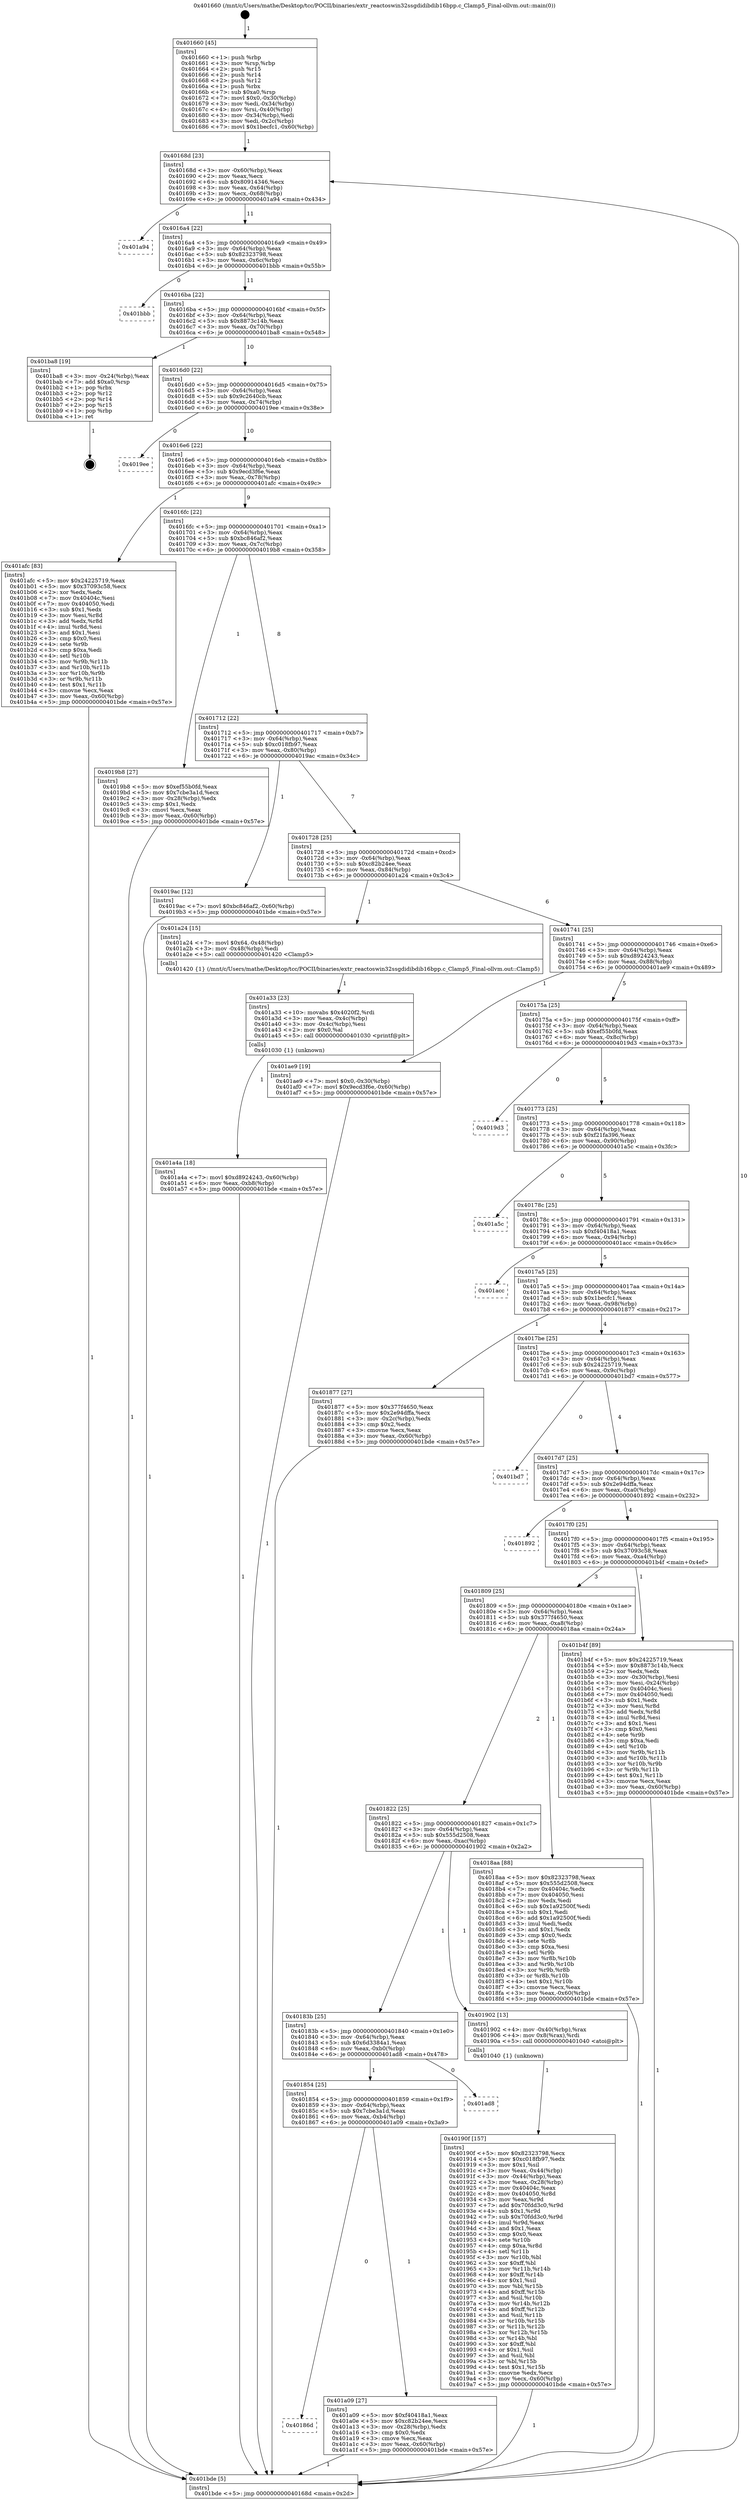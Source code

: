 digraph "0x401660" {
  label = "0x401660 (/mnt/c/Users/mathe/Desktop/tcc/POCII/binaries/extr_reactoswin32ssgdidibdib16bpp.c_Clamp5_Final-ollvm.out::main(0))"
  labelloc = "t"
  node[shape=record]

  Entry [label="",width=0.3,height=0.3,shape=circle,fillcolor=black,style=filled]
  "0x40168d" [label="{
     0x40168d [23]\l
     | [instrs]\l
     &nbsp;&nbsp;0x40168d \<+3\>: mov -0x60(%rbp),%eax\l
     &nbsp;&nbsp;0x401690 \<+2\>: mov %eax,%ecx\l
     &nbsp;&nbsp;0x401692 \<+6\>: sub $0x80914346,%ecx\l
     &nbsp;&nbsp;0x401698 \<+3\>: mov %eax,-0x64(%rbp)\l
     &nbsp;&nbsp;0x40169b \<+3\>: mov %ecx,-0x68(%rbp)\l
     &nbsp;&nbsp;0x40169e \<+6\>: je 0000000000401a94 \<main+0x434\>\l
  }"]
  "0x401a94" [label="{
     0x401a94\l
  }", style=dashed]
  "0x4016a4" [label="{
     0x4016a4 [22]\l
     | [instrs]\l
     &nbsp;&nbsp;0x4016a4 \<+5\>: jmp 00000000004016a9 \<main+0x49\>\l
     &nbsp;&nbsp;0x4016a9 \<+3\>: mov -0x64(%rbp),%eax\l
     &nbsp;&nbsp;0x4016ac \<+5\>: sub $0x82323798,%eax\l
     &nbsp;&nbsp;0x4016b1 \<+3\>: mov %eax,-0x6c(%rbp)\l
     &nbsp;&nbsp;0x4016b4 \<+6\>: je 0000000000401bbb \<main+0x55b\>\l
  }"]
  Exit [label="",width=0.3,height=0.3,shape=circle,fillcolor=black,style=filled,peripheries=2]
  "0x401bbb" [label="{
     0x401bbb\l
  }", style=dashed]
  "0x4016ba" [label="{
     0x4016ba [22]\l
     | [instrs]\l
     &nbsp;&nbsp;0x4016ba \<+5\>: jmp 00000000004016bf \<main+0x5f\>\l
     &nbsp;&nbsp;0x4016bf \<+3\>: mov -0x64(%rbp),%eax\l
     &nbsp;&nbsp;0x4016c2 \<+5\>: sub $0x8873c14b,%eax\l
     &nbsp;&nbsp;0x4016c7 \<+3\>: mov %eax,-0x70(%rbp)\l
     &nbsp;&nbsp;0x4016ca \<+6\>: je 0000000000401ba8 \<main+0x548\>\l
  }"]
  "0x401a4a" [label="{
     0x401a4a [18]\l
     | [instrs]\l
     &nbsp;&nbsp;0x401a4a \<+7\>: movl $0xd8924243,-0x60(%rbp)\l
     &nbsp;&nbsp;0x401a51 \<+6\>: mov %eax,-0xb8(%rbp)\l
     &nbsp;&nbsp;0x401a57 \<+5\>: jmp 0000000000401bde \<main+0x57e\>\l
  }"]
  "0x401ba8" [label="{
     0x401ba8 [19]\l
     | [instrs]\l
     &nbsp;&nbsp;0x401ba8 \<+3\>: mov -0x24(%rbp),%eax\l
     &nbsp;&nbsp;0x401bab \<+7\>: add $0xa0,%rsp\l
     &nbsp;&nbsp;0x401bb2 \<+1\>: pop %rbx\l
     &nbsp;&nbsp;0x401bb3 \<+2\>: pop %r12\l
     &nbsp;&nbsp;0x401bb5 \<+2\>: pop %r14\l
     &nbsp;&nbsp;0x401bb7 \<+2\>: pop %r15\l
     &nbsp;&nbsp;0x401bb9 \<+1\>: pop %rbp\l
     &nbsp;&nbsp;0x401bba \<+1\>: ret\l
  }"]
  "0x4016d0" [label="{
     0x4016d0 [22]\l
     | [instrs]\l
     &nbsp;&nbsp;0x4016d0 \<+5\>: jmp 00000000004016d5 \<main+0x75\>\l
     &nbsp;&nbsp;0x4016d5 \<+3\>: mov -0x64(%rbp),%eax\l
     &nbsp;&nbsp;0x4016d8 \<+5\>: sub $0x9c2640cb,%eax\l
     &nbsp;&nbsp;0x4016dd \<+3\>: mov %eax,-0x74(%rbp)\l
     &nbsp;&nbsp;0x4016e0 \<+6\>: je 00000000004019ee \<main+0x38e\>\l
  }"]
  "0x401a33" [label="{
     0x401a33 [23]\l
     | [instrs]\l
     &nbsp;&nbsp;0x401a33 \<+10\>: movabs $0x4020f2,%rdi\l
     &nbsp;&nbsp;0x401a3d \<+3\>: mov %eax,-0x4c(%rbp)\l
     &nbsp;&nbsp;0x401a40 \<+3\>: mov -0x4c(%rbp),%esi\l
     &nbsp;&nbsp;0x401a43 \<+2\>: mov $0x0,%al\l
     &nbsp;&nbsp;0x401a45 \<+5\>: call 0000000000401030 \<printf@plt\>\l
     | [calls]\l
     &nbsp;&nbsp;0x401030 \{1\} (unknown)\l
  }"]
  "0x4019ee" [label="{
     0x4019ee\l
  }", style=dashed]
  "0x4016e6" [label="{
     0x4016e6 [22]\l
     | [instrs]\l
     &nbsp;&nbsp;0x4016e6 \<+5\>: jmp 00000000004016eb \<main+0x8b\>\l
     &nbsp;&nbsp;0x4016eb \<+3\>: mov -0x64(%rbp),%eax\l
     &nbsp;&nbsp;0x4016ee \<+5\>: sub $0x9ecd3f6e,%eax\l
     &nbsp;&nbsp;0x4016f3 \<+3\>: mov %eax,-0x78(%rbp)\l
     &nbsp;&nbsp;0x4016f6 \<+6\>: je 0000000000401afc \<main+0x49c\>\l
  }"]
  "0x40186d" [label="{
     0x40186d\l
  }", style=dashed]
  "0x401afc" [label="{
     0x401afc [83]\l
     | [instrs]\l
     &nbsp;&nbsp;0x401afc \<+5\>: mov $0x24225719,%eax\l
     &nbsp;&nbsp;0x401b01 \<+5\>: mov $0x37093c58,%ecx\l
     &nbsp;&nbsp;0x401b06 \<+2\>: xor %edx,%edx\l
     &nbsp;&nbsp;0x401b08 \<+7\>: mov 0x40404c,%esi\l
     &nbsp;&nbsp;0x401b0f \<+7\>: mov 0x404050,%edi\l
     &nbsp;&nbsp;0x401b16 \<+3\>: sub $0x1,%edx\l
     &nbsp;&nbsp;0x401b19 \<+3\>: mov %esi,%r8d\l
     &nbsp;&nbsp;0x401b1c \<+3\>: add %edx,%r8d\l
     &nbsp;&nbsp;0x401b1f \<+4\>: imul %r8d,%esi\l
     &nbsp;&nbsp;0x401b23 \<+3\>: and $0x1,%esi\l
     &nbsp;&nbsp;0x401b26 \<+3\>: cmp $0x0,%esi\l
     &nbsp;&nbsp;0x401b29 \<+4\>: sete %r9b\l
     &nbsp;&nbsp;0x401b2d \<+3\>: cmp $0xa,%edi\l
     &nbsp;&nbsp;0x401b30 \<+4\>: setl %r10b\l
     &nbsp;&nbsp;0x401b34 \<+3\>: mov %r9b,%r11b\l
     &nbsp;&nbsp;0x401b37 \<+3\>: and %r10b,%r11b\l
     &nbsp;&nbsp;0x401b3a \<+3\>: xor %r10b,%r9b\l
     &nbsp;&nbsp;0x401b3d \<+3\>: or %r9b,%r11b\l
     &nbsp;&nbsp;0x401b40 \<+4\>: test $0x1,%r11b\l
     &nbsp;&nbsp;0x401b44 \<+3\>: cmovne %ecx,%eax\l
     &nbsp;&nbsp;0x401b47 \<+3\>: mov %eax,-0x60(%rbp)\l
     &nbsp;&nbsp;0x401b4a \<+5\>: jmp 0000000000401bde \<main+0x57e\>\l
  }"]
  "0x4016fc" [label="{
     0x4016fc [22]\l
     | [instrs]\l
     &nbsp;&nbsp;0x4016fc \<+5\>: jmp 0000000000401701 \<main+0xa1\>\l
     &nbsp;&nbsp;0x401701 \<+3\>: mov -0x64(%rbp),%eax\l
     &nbsp;&nbsp;0x401704 \<+5\>: sub $0xbc846af2,%eax\l
     &nbsp;&nbsp;0x401709 \<+3\>: mov %eax,-0x7c(%rbp)\l
     &nbsp;&nbsp;0x40170c \<+6\>: je 00000000004019b8 \<main+0x358\>\l
  }"]
  "0x401a09" [label="{
     0x401a09 [27]\l
     | [instrs]\l
     &nbsp;&nbsp;0x401a09 \<+5\>: mov $0xf40418a1,%eax\l
     &nbsp;&nbsp;0x401a0e \<+5\>: mov $0xc82b24ee,%ecx\l
     &nbsp;&nbsp;0x401a13 \<+3\>: mov -0x28(%rbp),%edx\l
     &nbsp;&nbsp;0x401a16 \<+3\>: cmp $0x0,%edx\l
     &nbsp;&nbsp;0x401a19 \<+3\>: cmove %ecx,%eax\l
     &nbsp;&nbsp;0x401a1c \<+3\>: mov %eax,-0x60(%rbp)\l
     &nbsp;&nbsp;0x401a1f \<+5\>: jmp 0000000000401bde \<main+0x57e\>\l
  }"]
  "0x4019b8" [label="{
     0x4019b8 [27]\l
     | [instrs]\l
     &nbsp;&nbsp;0x4019b8 \<+5\>: mov $0xef55b0fd,%eax\l
     &nbsp;&nbsp;0x4019bd \<+5\>: mov $0x7cbe3a1d,%ecx\l
     &nbsp;&nbsp;0x4019c2 \<+3\>: mov -0x28(%rbp),%edx\l
     &nbsp;&nbsp;0x4019c5 \<+3\>: cmp $0x1,%edx\l
     &nbsp;&nbsp;0x4019c8 \<+3\>: cmovl %ecx,%eax\l
     &nbsp;&nbsp;0x4019cb \<+3\>: mov %eax,-0x60(%rbp)\l
     &nbsp;&nbsp;0x4019ce \<+5\>: jmp 0000000000401bde \<main+0x57e\>\l
  }"]
  "0x401712" [label="{
     0x401712 [22]\l
     | [instrs]\l
     &nbsp;&nbsp;0x401712 \<+5\>: jmp 0000000000401717 \<main+0xb7\>\l
     &nbsp;&nbsp;0x401717 \<+3\>: mov -0x64(%rbp),%eax\l
     &nbsp;&nbsp;0x40171a \<+5\>: sub $0xc018fb97,%eax\l
     &nbsp;&nbsp;0x40171f \<+3\>: mov %eax,-0x80(%rbp)\l
     &nbsp;&nbsp;0x401722 \<+6\>: je 00000000004019ac \<main+0x34c\>\l
  }"]
  "0x401854" [label="{
     0x401854 [25]\l
     | [instrs]\l
     &nbsp;&nbsp;0x401854 \<+5\>: jmp 0000000000401859 \<main+0x1f9\>\l
     &nbsp;&nbsp;0x401859 \<+3\>: mov -0x64(%rbp),%eax\l
     &nbsp;&nbsp;0x40185c \<+5\>: sub $0x7cbe3a1d,%eax\l
     &nbsp;&nbsp;0x401861 \<+6\>: mov %eax,-0xb4(%rbp)\l
     &nbsp;&nbsp;0x401867 \<+6\>: je 0000000000401a09 \<main+0x3a9\>\l
  }"]
  "0x4019ac" [label="{
     0x4019ac [12]\l
     | [instrs]\l
     &nbsp;&nbsp;0x4019ac \<+7\>: movl $0xbc846af2,-0x60(%rbp)\l
     &nbsp;&nbsp;0x4019b3 \<+5\>: jmp 0000000000401bde \<main+0x57e\>\l
  }"]
  "0x401728" [label="{
     0x401728 [25]\l
     | [instrs]\l
     &nbsp;&nbsp;0x401728 \<+5\>: jmp 000000000040172d \<main+0xcd\>\l
     &nbsp;&nbsp;0x40172d \<+3\>: mov -0x64(%rbp),%eax\l
     &nbsp;&nbsp;0x401730 \<+5\>: sub $0xc82b24ee,%eax\l
     &nbsp;&nbsp;0x401735 \<+6\>: mov %eax,-0x84(%rbp)\l
     &nbsp;&nbsp;0x40173b \<+6\>: je 0000000000401a24 \<main+0x3c4\>\l
  }"]
  "0x401ad8" [label="{
     0x401ad8\l
  }", style=dashed]
  "0x401a24" [label="{
     0x401a24 [15]\l
     | [instrs]\l
     &nbsp;&nbsp;0x401a24 \<+7\>: movl $0x64,-0x48(%rbp)\l
     &nbsp;&nbsp;0x401a2b \<+3\>: mov -0x48(%rbp),%edi\l
     &nbsp;&nbsp;0x401a2e \<+5\>: call 0000000000401420 \<Clamp5\>\l
     | [calls]\l
     &nbsp;&nbsp;0x401420 \{1\} (/mnt/c/Users/mathe/Desktop/tcc/POCII/binaries/extr_reactoswin32ssgdidibdib16bpp.c_Clamp5_Final-ollvm.out::Clamp5)\l
  }"]
  "0x401741" [label="{
     0x401741 [25]\l
     | [instrs]\l
     &nbsp;&nbsp;0x401741 \<+5\>: jmp 0000000000401746 \<main+0xe6\>\l
     &nbsp;&nbsp;0x401746 \<+3\>: mov -0x64(%rbp),%eax\l
     &nbsp;&nbsp;0x401749 \<+5\>: sub $0xd8924243,%eax\l
     &nbsp;&nbsp;0x40174e \<+6\>: mov %eax,-0x88(%rbp)\l
     &nbsp;&nbsp;0x401754 \<+6\>: je 0000000000401ae9 \<main+0x489\>\l
  }"]
  "0x40190f" [label="{
     0x40190f [157]\l
     | [instrs]\l
     &nbsp;&nbsp;0x40190f \<+5\>: mov $0x82323798,%ecx\l
     &nbsp;&nbsp;0x401914 \<+5\>: mov $0xc018fb97,%edx\l
     &nbsp;&nbsp;0x401919 \<+3\>: mov $0x1,%sil\l
     &nbsp;&nbsp;0x40191c \<+3\>: mov %eax,-0x44(%rbp)\l
     &nbsp;&nbsp;0x40191f \<+3\>: mov -0x44(%rbp),%eax\l
     &nbsp;&nbsp;0x401922 \<+3\>: mov %eax,-0x28(%rbp)\l
     &nbsp;&nbsp;0x401925 \<+7\>: mov 0x40404c,%eax\l
     &nbsp;&nbsp;0x40192c \<+8\>: mov 0x404050,%r8d\l
     &nbsp;&nbsp;0x401934 \<+3\>: mov %eax,%r9d\l
     &nbsp;&nbsp;0x401937 \<+7\>: add $0x70fdd3c0,%r9d\l
     &nbsp;&nbsp;0x40193e \<+4\>: sub $0x1,%r9d\l
     &nbsp;&nbsp;0x401942 \<+7\>: sub $0x70fdd3c0,%r9d\l
     &nbsp;&nbsp;0x401949 \<+4\>: imul %r9d,%eax\l
     &nbsp;&nbsp;0x40194d \<+3\>: and $0x1,%eax\l
     &nbsp;&nbsp;0x401950 \<+3\>: cmp $0x0,%eax\l
     &nbsp;&nbsp;0x401953 \<+4\>: sete %r10b\l
     &nbsp;&nbsp;0x401957 \<+4\>: cmp $0xa,%r8d\l
     &nbsp;&nbsp;0x40195b \<+4\>: setl %r11b\l
     &nbsp;&nbsp;0x40195f \<+3\>: mov %r10b,%bl\l
     &nbsp;&nbsp;0x401962 \<+3\>: xor $0xff,%bl\l
     &nbsp;&nbsp;0x401965 \<+3\>: mov %r11b,%r14b\l
     &nbsp;&nbsp;0x401968 \<+4\>: xor $0xff,%r14b\l
     &nbsp;&nbsp;0x40196c \<+4\>: xor $0x1,%sil\l
     &nbsp;&nbsp;0x401970 \<+3\>: mov %bl,%r15b\l
     &nbsp;&nbsp;0x401973 \<+4\>: and $0xff,%r15b\l
     &nbsp;&nbsp;0x401977 \<+3\>: and %sil,%r10b\l
     &nbsp;&nbsp;0x40197a \<+3\>: mov %r14b,%r12b\l
     &nbsp;&nbsp;0x40197d \<+4\>: and $0xff,%r12b\l
     &nbsp;&nbsp;0x401981 \<+3\>: and %sil,%r11b\l
     &nbsp;&nbsp;0x401984 \<+3\>: or %r10b,%r15b\l
     &nbsp;&nbsp;0x401987 \<+3\>: or %r11b,%r12b\l
     &nbsp;&nbsp;0x40198a \<+3\>: xor %r12b,%r15b\l
     &nbsp;&nbsp;0x40198d \<+3\>: or %r14b,%bl\l
     &nbsp;&nbsp;0x401990 \<+3\>: xor $0xff,%bl\l
     &nbsp;&nbsp;0x401993 \<+4\>: or $0x1,%sil\l
     &nbsp;&nbsp;0x401997 \<+3\>: and %sil,%bl\l
     &nbsp;&nbsp;0x40199a \<+3\>: or %bl,%r15b\l
     &nbsp;&nbsp;0x40199d \<+4\>: test $0x1,%r15b\l
     &nbsp;&nbsp;0x4019a1 \<+3\>: cmovne %edx,%ecx\l
     &nbsp;&nbsp;0x4019a4 \<+3\>: mov %ecx,-0x60(%rbp)\l
     &nbsp;&nbsp;0x4019a7 \<+5\>: jmp 0000000000401bde \<main+0x57e\>\l
  }"]
  "0x401ae9" [label="{
     0x401ae9 [19]\l
     | [instrs]\l
     &nbsp;&nbsp;0x401ae9 \<+7\>: movl $0x0,-0x30(%rbp)\l
     &nbsp;&nbsp;0x401af0 \<+7\>: movl $0x9ecd3f6e,-0x60(%rbp)\l
     &nbsp;&nbsp;0x401af7 \<+5\>: jmp 0000000000401bde \<main+0x57e\>\l
  }"]
  "0x40175a" [label="{
     0x40175a [25]\l
     | [instrs]\l
     &nbsp;&nbsp;0x40175a \<+5\>: jmp 000000000040175f \<main+0xff\>\l
     &nbsp;&nbsp;0x40175f \<+3\>: mov -0x64(%rbp),%eax\l
     &nbsp;&nbsp;0x401762 \<+5\>: sub $0xef55b0fd,%eax\l
     &nbsp;&nbsp;0x401767 \<+6\>: mov %eax,-0x8c(%rbp)\l
     &nbsp;&nbsp;0x40176d \<+6\>: je 00000000004019d3 \<main+0x373\>\l
  }"]
  "0x40183b" [label="{
     0x40183b [25]\l
     | [instrs]\l
     &nbsp;&nbsp;0x40183b \<+5\>: jmp 0000000000401840 \<main+0x1e0\>\l
     &nbsp;&nbsp;0x401840 \<+3\>: mov -0x64(%rbp),%eax\l
     &nbsp;&nbsp;0x401843 \<+5\>: sub $0x6d3384a1,%eax\l
     &nbsp;&nbsp;0x401848 \<+6\>: mov %eax,-0xb0(%rbp)\l
     &nbsp;&nbsp;0x40184e \<+6\>: je 0000000000401ad8 \<main+0x478\>\l
  }"]
  "0x4019d3" [label="{
     0x4019d3\l
  }", style=dashed]
  "0x401773" [label="{
     0x401773 [25]\l
     | [instrs]\l
     &nbsp;&nbsp;0x401773 \<+5\>: jmp 0000000000401778 \<main+0x118\>\l
     &nbsp;&nbsp;0x401778 \<+3\>: mov -0x64(%rbp),%eax\l
     &nbsp;&nbsp;0x40177b \<+5\>: sub $0xf21fa396,%eax\l
     &nbsp;&nbsp;0x401780 \<+6\>: mov %eax,-0x90(%rbp)\l
     &nbsp;&nbsp;0x401786 \<+6\>: je 0000000000401a5c \<main+0x3fc\>\l
  }"]
  "0x401902" [label="{
     0x401902 [13]\l
     | [instrs]\l
     &nbsp;&nbsp;0x401902 \<+4\>: mov -0x40(%rbp),%rax\l
     &nbsp;&nbsp;0x401906 \<+4\>: mov 0x8(%rax),%rdi\l
     &nbsp;&nbsp;0x40190a \<+5\>: call 0000000000401040 \<atoi@plt\>\l
     | [calls]\l
     &nbsp;&nbsp;0x401040 \{1\} (unknown)\l
  }"]
  "0x401a5c" [label="{
     0x401a5c\l
  }", style=dashed]
  "0x40178c" [label="{
     0x40178c [25]\l
     | [instrs]\l
     &nbsp;&nbsp;0x40178c \<+5\>: jmp 0000000000401791 \<main+0x131\>\l
     &nbsp;&nbsp;0x401791 \<+3\>: mov -0x64(%rbp),%eax\l
     &nbsp;&nbsp;0x401794 \<+5\>: sub $0xf40418a1,%eax\l
     &nbsp;&nbsp;0x401799 \<+6\>: mov %eax,-0x94(%rbp)\l
     &nbsp;&nbsp;0x40179f \<+6\>: je 0000000000401acc \<main+0x46c\>\l
  }"]
  "0x401822" [label="{
     0x401822 [25]\l
     | [instrs]\l
     &nbsp;&nbsp;0x401822 \<+5\>: jmp 0000000000401827 \<main+0x1c7\>\l
     &nbsp;&nbsp;0x401827 \<+3\>: mov -0x64(%rbp),%eax\l
     &nbsp;&nbsp;0x40182a \<+5\>: sub $0x555d2508,%eax\l
     &nbsp;&nbsp;0x40182f \<+6\>: mov %eax,-0xac(%rbp)\l
     &nbsp;&nbsp;0x401835 \<+6\>: je 0000000000401902 \<main+0x2a2\>\l
  }"]
  "0x401acc" [label="{
     0x401acc\l
  }", style=dashed]
  "0x4017a5" [label="{
     0x4017a5 [25]\l
     | [instrs]\l
     &nbsp;&nbsp;0x4017a5 \<+5\>: jmp 00000000004017aa \<main+0x14a\>\l
     &nbsp;&nbsp;0x4017aa \<+3\>: mov -0x64(%rbp),%eax\l
     &nbsp;&nbsp;0x4017ad \<+5\>: sub $0x1becfc1,%eax\l
     &nbsp;&nbsp;0x4017b2 \<+6\>: mov %eax,-0x98(%rbp)\l
     &nbsp;&nbsp;0x4017b8 \<+6\>: je 0000000000401877 \<main+0x217\>\l
  }"]
  "0x4018aa" [label="{
     0x4018aa [88]\l
     | [instrs]\l
     &nbsp;&nbsp;0x4018aa \<+5\>: mov $0x82323798,%eax\l
     &nbsp;&nbsp;0x4018af \<+5\>: mov $0x555d2508,%ecx\l
     &nbsp;&nbsp;0x4018b4 \<+7\>: mov 0x40404c,%edx\l
     &nbsp;&nbsp;0x4018bb \<+7\>: mov 0x404050,%esi\l
     &nbsp;&nbsp;0x4018c2 \<+2\>: mov %edx,%edi\l
     &nbsp;&nbsp;0x4018c4 \<+6\>: sub $0x1a92500f,%edi\l
     &nbsp;&nbsp;0x4018ca \<+3\>: sub $0x1,%edi\l
     &nbsp;&nbsp;0x4018cd \<+6\>: add $0x1a92500f,%edi\l
     &nbsp;&nbsp;0x4018d3 \<+3\>: imul %edi,%edx\l
     &nbsp;&nbsp;0x4018d6 \<+3\>: and $0x1,%edx\l
     &nbsp;&nbsp;0x4018d9 \<+3\>: cmp $0x0,%edx\l
     &nbsp;&nbsp;0x4018dc \<+4\>: sete %r8b\l
     &nbsp;&nbsp;0x4018e0 \<+3\>: cmp $0xa,%esi\l
     &nbsp;&nbsp;0x4018e3 \<+4\>: setl %r9b\l
     &nbsp;&nbsp;0x4018e7 \<+3\>: mov %r8b,%r10b\l
     &nbsp;&nbsp;0x4018ea \<+3\>: and %r9b,%r10b\l
     &nbsp;&nbsp;0x4018ed \<+3\>: xor %r9b,%r8b\l
     &nbsp;&nbsp;0x4018f0 \<+3\>: or %r8b,%r10b\l
     &nbsp;&nbsp;0x4018f3 \<+4\>: test $0x1,%r10b\l
     &nbsp;&nbsp;0x4018f7 \<+3\>: cmovne %ecx,%eax\l
     &nbsp;&nbsp;0x4018fa \<+3\>: mov %eax,-0x60(%rbp)\l
     &nbsp;&nbsp;0x4018fd \<+5\>: jmp 0000000000401bde \<main+0x57e\>\l
  }"]
  "0x401877" [label="{
     0x401877 [27]\l
     | [instrs]\l
     &nbsp;&nbsp;0x401877 \<+5\>: mov $0x377f4650,%eax\l
     &nbsp;&nbsp;0x40187c \<+5\>: mov $0x2e94dffa,%ecx\l
     &nbsp;&nbsp;0x401881 \<+3\>: mov -0x2c(%rbp),%edx\l
     &nbsp;&nbsp;0x401884 \<+3\>: cmp $0x2,%edx\l
     &nbsp;&nbsp;0x401887 \<+3\>: cmovne %ecx,%eax\l
     &nbsp;&nbsp;0x40188a \<+3\>: mov %eax,-0x60(%rbp)\l
     &nbsp;&nbsp;0x40188d \<+5\>: jmp 0000000000401bde \<main+0x57e\>\l
  }"]
  "0x4017be" [label="{
     0x4017be [25]\l
     | [instrs]\l
     &nbsp;&nbsp;0x4017be \<+5\>: jmp 00000000004017c3 \<main+0x163\>\l
     &nbsp;&nbsp;0x4017c3 \<+3\>: mov -0x64(%rbp),%eax\l
     &nbsp;&nbsp;0x4017c6 \<+5\>: sub $0x24225719,%eax\l
     &nbsp;&nbsp;0x4017cb \<+6\>: mov %eax,-0x9c(%rbp)\l
     &nbsp;&nbsp;0x4017d1 \<+6\>: je 0000000000401bd7 \<main+0x577\>\l
  }"]
  "0x401bde" [label="{
     0x401bde [5]\l
     | [instrs]\l
     &nbsp;&nbsp;0x401bde \<+5\>: jmp 000000000040168d \<main+0x2d\>\l
  }"]
  "0x401660" [label="{
     0x401660 [45]\l
     | [instrs]\l
     &nbsp;&nbsp;0x401660 \<+1\>: push %rbp\l
     &nbsp;&nbsp;0x401661 \<+3\>: mov %rsp,%rbp\l
     &nbsp;&nbsp;0x401664 \<+2\>: push %r15\l
     &nbsp;&nbsp;0x401666 \<+2\>: push %r14\l
     &nbsp;&nbsp;0x401668 \<+2\>: push %r12\l
     &nbsp;&nbsp;0x40166a \<+1\>: push %rbx\l
     &nbsp;&nbsp;0x40166b \<+7\>: sub $0xa0,%rsp\l
     &nbsp;&nbsp;0x401672 \<+7\>: movl $0x0,-0x30(%rbp)\l
     &nbsp;&nbsp;0x401679 \<+3\>: mov %edi,-0x34(%rbp)\l
     &nbsp;&nbsp;0x40167c \<+4\>: mov %rsi,-0x40(%rbp)\l
     &nbsp;&nbsp;0x401680 \<+3\>: mov -0x34(%rbp),%edi\l
     &nbsp;&nbsp;0x401683 \<+3\>: mov %edi,-0x2c(%rbp)\l
     &nbsp;&nbsp;0x401686 \<+7\>: movl $0x1becfc1,-0x60(%rbp)\l
  }"]
  "0x401809" [label="{
     0x401809 [25]\l
     | [instrs]\l
     &nbsp;&nbsp;0x401809 \<+5\>: jmp 000000000040180e \<main+0x1ae\>\l
     &nbsp;&nbsp;0x40180e \<+3\>: mov -0x64(%rbp),%eax\l
     &nbsp;&nbsp;0x401811 \<+5\>: sub $0x377f4650,%eax\l
     &nbsp;&nbsp;0x401816 \<+6\>: mov %eax,-0xa8(%rbp)\l
     &nbsp;&nbsp;0x40181c \<+6\>: je 00000000004018aa \<main+0x24a\>\l
  }"]
  "0x401bd7" [label="{
     0x401bd7\l
  }", style=dashed]
  "0x4017d7" [label="{
     0x4017d7 [25]\l
     | [instrs]\l
     &nbsp;&nbsp;0x4017d7 \<+5\>: jmp 00000000004017dc \<main+0x17c\>\l
     &nbsp;&nbsp;0x4017dc \<+3\>: mov -0x64(%rbp),%eax\l
     &nbsp;&nbsp;0x4017df \<+5\>: sub $0x2e94dffa,%eax\l
     &nbsp;&nbsp;0x4017e4 \<+6\>: mov %eax,-0xa0(%rbp)\l
     &nbsp;&nbsp;0x4017ea \<+6\>: je 0000000000401892 \<main+0x232\>\l
  }"]
  "0x401b4f" [label="{
     0x401b4f [89]\l
     | [instrs]\l
     &nbsp;&nbsp;0x401b4f \<+5\>: mov $0x24225719,%eax\l
     &nbsp;&nbsp;0x401b54 \<+5\>: mov $0x8873c14b,%ecx\l
     &nbsp;&nbsp;0x401b59 \<+2\>: xor %edx,%edx\l
     &nbsp;&nbsp;0x401b5b \<+3\>: mov -0x30(%rbp),%esi\l
     &nbsp;&nbsp;0x401b5e \<+3\>: mov %esi,-0x24(%rbp)\l
     &nbsp;&nbsp;0x401b61 \<+7\>: mov 0x40404c,%esi\l
     &nbsp;&nbsp;0x401b68 \<+7\>: mov 0x404050,%edi\l
     &nbsp;&nbsp;0x401b6f \<+3\>: sub $0x1,%edx\l
     &nbsp;&nbsp;0x401b72 \<+3\>: mov %esi,%r8d\l
     &nbsp;&nbsp;0x401b75 \<+3\>: add %edx,%r8d\l
     &nbsp;&nbsp;0x401b78 \<+4\>: imul %r8d,%esi\l
     &nbsp;&nbsp;0x401b7c \<+3\>: and $0x1,%esi\l
     &nbsp;&nbsp;0x401b7f \<+3\>: cmp $0x0,%esi\l
     &nbsp;&nbsp;0x401b82 \<+4\>: sete %r9b\l
     &nbsp;&nbsp;0x401b86 \<+3\>: cmp $0xa,%edi\l
     &nbsp;&nbsp;0x401b89 \<+4\>: setl %r10b\l
     &nbsp;&nbsp;0x401b8d \<+3\>: mov %r9b,%r11b\l
     &nbsp;&nbsp;0x401b90 \<+3\>: and %r10b,%r11b\l
     &nbsp;&nbsp;0x401b93 \<+3\>: xor %r10b,%r9b\l
     &nbsp;&nbsp;0x401b96 \<+3\>: or %r9b,%r11b\l
     &nbsp;&nbsp;0x401b99 \<+4\>: test $0x1,%r11b\l
     &nbsp;&nbsp;0x401b9d \<+3\>: cmovne %ecx,%eax\l
     &nbsp;&nbsp;0x401ba0 \<+3\>: mov %eax,-0x60(%rbp)\l
     &nbsp;&nbsp;0x401ba3 \<+5\>: jmp 0000000000401bde \<main+0x57e\>\l
  }"]
  "0x401892" [label="{
     0x401892\l
  }", style=dashed]
  "0x4017f0" [label="{
     0x4017f0 [25]\l
     | [instrs]\l
     &nbsp;&nbsp;0x4017f0 \<+5\>: jmp 00000000004017f5 \<main+0x195\>\l
     &nbsp;&nbsp;0x4017f5 \<+3\>: mov -0x64(%rbp),%eax\l
     &nbsp;&nbsp;0x4017f8 \<+5\>: sub $0x37093c58,%eax\l
     &nbsp;&nbsp;0x4017fd \<+6\>: mov %eax,-0xa4(%rbp)\l
     &nbsp;&nbsp;0x401803 \<+6\>: je 0000000000401b4f \<main+0x4ef\>\l
  }"]
  Entry -> "0x401660" [label=" 1"]
  "0x40168d" -> "0x401a94" [label=" 0"]
  "0x40168d" -> "0x4016a4" [label=" 11"]
  "0x401ba8" -> Exit [label=" 1"]
  "0x4016a4" -> "0x401bbb" [label=" 0"]
  "0x4016a4" -> "0x4016ba" [label=" 11"]
  "0x401b4f" -> "0x401bde" [label=" 1"]
  "0x4016ba" -> "0x401ba8" [label=" 1"]
  "0x4016ba" -> "0x4016d0" [label=" 10"]
  "0x401afc" -> "0x401bde" [label=" 1"]
  "0x4016d0" -> "0x4019ee" [label=" 0"]
  "0x4016d0" -> "0x4016e6" [label=" 10"]
  "0x401ae9" -> "0x401bde" [label=" 1"]
  "0x4016e6" -> "0x401afc" [label=" 1"]
  "0x4016e6" -> "0x4016fc" [label=" 9"]
  "0x401a4a" -> "0x401bde" [label=" 1"]
  "0x4016fc" -> "0x4019b8" [label=" 1"]
  "0x4016fc" -> "0x401712" [label=" 8"]
  "0x401a33" -> "0x401a4a" [label=" 1"]
  "0x401712" -> "0x4019ac" [label=" 1"]
  "0x401712" -> "0x401728" [label=" 7"]
  "0x401a09" -> "0x401bde" [label=" 1"]
  "0x401728" -> "0x401a24" [label=" 1"]
  "0x401728" -> "0x401741" [label=" 6"]
  "0x401854" -> "0x40186d" [label=" 0"]
  "0x401741" -> "0x401ae9" [label=" 1"]
  "0x401741" -> "0x40175a" [label=" 5"]
  "0x401a24" -> "0x401a33" [label=" 1"]
  "0x40175a" -> "0x4019d3" [label=" 0"]
  "0x40175a" -> "0x401773" [label=" 5"]
  "0x40183b" -> "0x401854" [label=" 1"]
  "0x401773" -> "0x401a5c" [label=" 0"]
  "0x401773" -> "0x40178c" [label=" 5"]
  "0x40183b" -> "0x401ad8" [label=" 0"]
  "0x40178c" -> "0x401acc" [label=" 0"]
  "0x40178c" -> "0x4017a5" [label=" 5"]
  "0x4019b8" -> "0x401bde" [label=" 1"]
  "0x4017a5" -> "0x401877" [label=" 1"]
  "0x4017a5" -> "0x4017be" [label=" 4"]
  "0x401877" -> "0x401bde" [label=" 1"]
  "0x401660" -> "0x40168d" [label=" 1"]
  "0x401bde" -> "0x40168d" [label=" 10"]
  "0x4019ac" -> "0x401bde" [label=" 1"]
  "0x4017be" -> "0x401bd7" [label=" 0"]
  "0x4017be" -> "0x4017d7" [label=" 4"]
  "0x401902" -> "0x40190f" [label=" 1"]
  "0x4017d7" -> "0x401892" [label=" 0"]
  "0x4017d7" -> "0x4017f0" [label=" 4"]
  "0x401822" -> "0x40183b" [label=" 1"]
  "0x4017f0" -> "0x401b4f" [label=" 1"]
  "0x4017f0" -> "0x401809" [label=" 3"]
  "0x40190f" -> "0x401bde" [label=" 1"]
  "0x401809" -> "0x4018aa" [label=" 1"]
  "0x401809" -> "0x401822" [label=" 2"]
  "0x4018aa" -> "0x401bde" [label=" 1"]
  "0x401854" -> "0x401a09" [label=" 1"]
  "0x401822" -> "0x401902" [label=" 1"]
}
